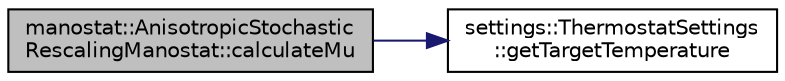 digraph "manostat::AnisotropicStochasticRescalingManostat::calculateMu"
{
 // LATEX_PDF_SIZE
  edge [fontname="Helvetica",fontsize="10",labelfontname="Helvetica",labelfontsize="10"];
  node [fontname="Helvetica",fontsize="10",shape=record];
  rankdir="LR";
  Node1 [label="manostat::AnisotropicStochastic\lRescalingManostat::calculateMu",height=0.2,width=0.4,color="black", fillcolor="grey75", style="filled", fontcolor="black",tooltip="calculate mu as scaling factor for Stochastic Rescaling manostat (anisotropic)"];
  Node1 -> Node2 [color="midnightblue",fontsize="10",style="solid",fontname="Helvetica"];
  Node2 [label="settings::ThermostatSettings\l::getTargetTemperature",height=0.2,width=0.4,color="black", fillcolor="white", style="filled",URL="$classsettings_1_1ThermostatSettings.html#af42d97851263a47d70ccd20e62744be3",tooltip=" "];
}
